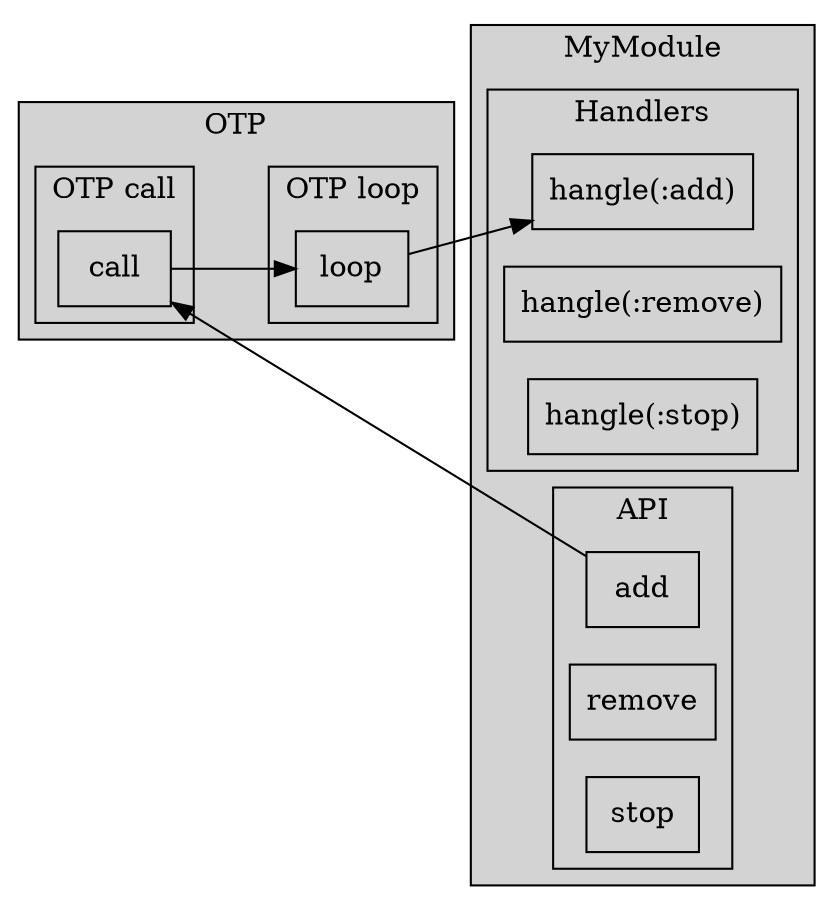 digraph GS {
    rankdir = LR; // not work when second level subgraph appears
    rank = same; // not work?
    graph [style=filled];
    node [shape=box];

    subgraph cluster_my_module {
        label = "MyModule";
        rankdir = TB;
        // graph [color=blue];
        
        subgraph cluster_module_api {
            label = "API";

            api_add [label="add"];
            api_remove [label="remove"];
            api_stop [label="stop"];
        }
        
        subgraph cluster_module_handlers {
            label = "Handlers";

            handler_add [label="hangle(:add)"]
            handler_remove [label="hangle(:remove)"]
            handler_stop [label="hangle(:stop)"]
        }
    }

    subgraph cluster_otp {
        label = "OTP";
        rankdir = TB;
        // graph [color=red];

        subgraph cluster_otp_call {
            label = "OTP call"
            
            otp_call [label="call"]
        }

        subgraph cluster_otp_loop {
            label = "OTP loop"
            
            otp_loop [label="loop"]
        }
    }

    api_add -> otp_call;
    otp_call -> otp_loop;
    otp_loop -> handler_add;
}
